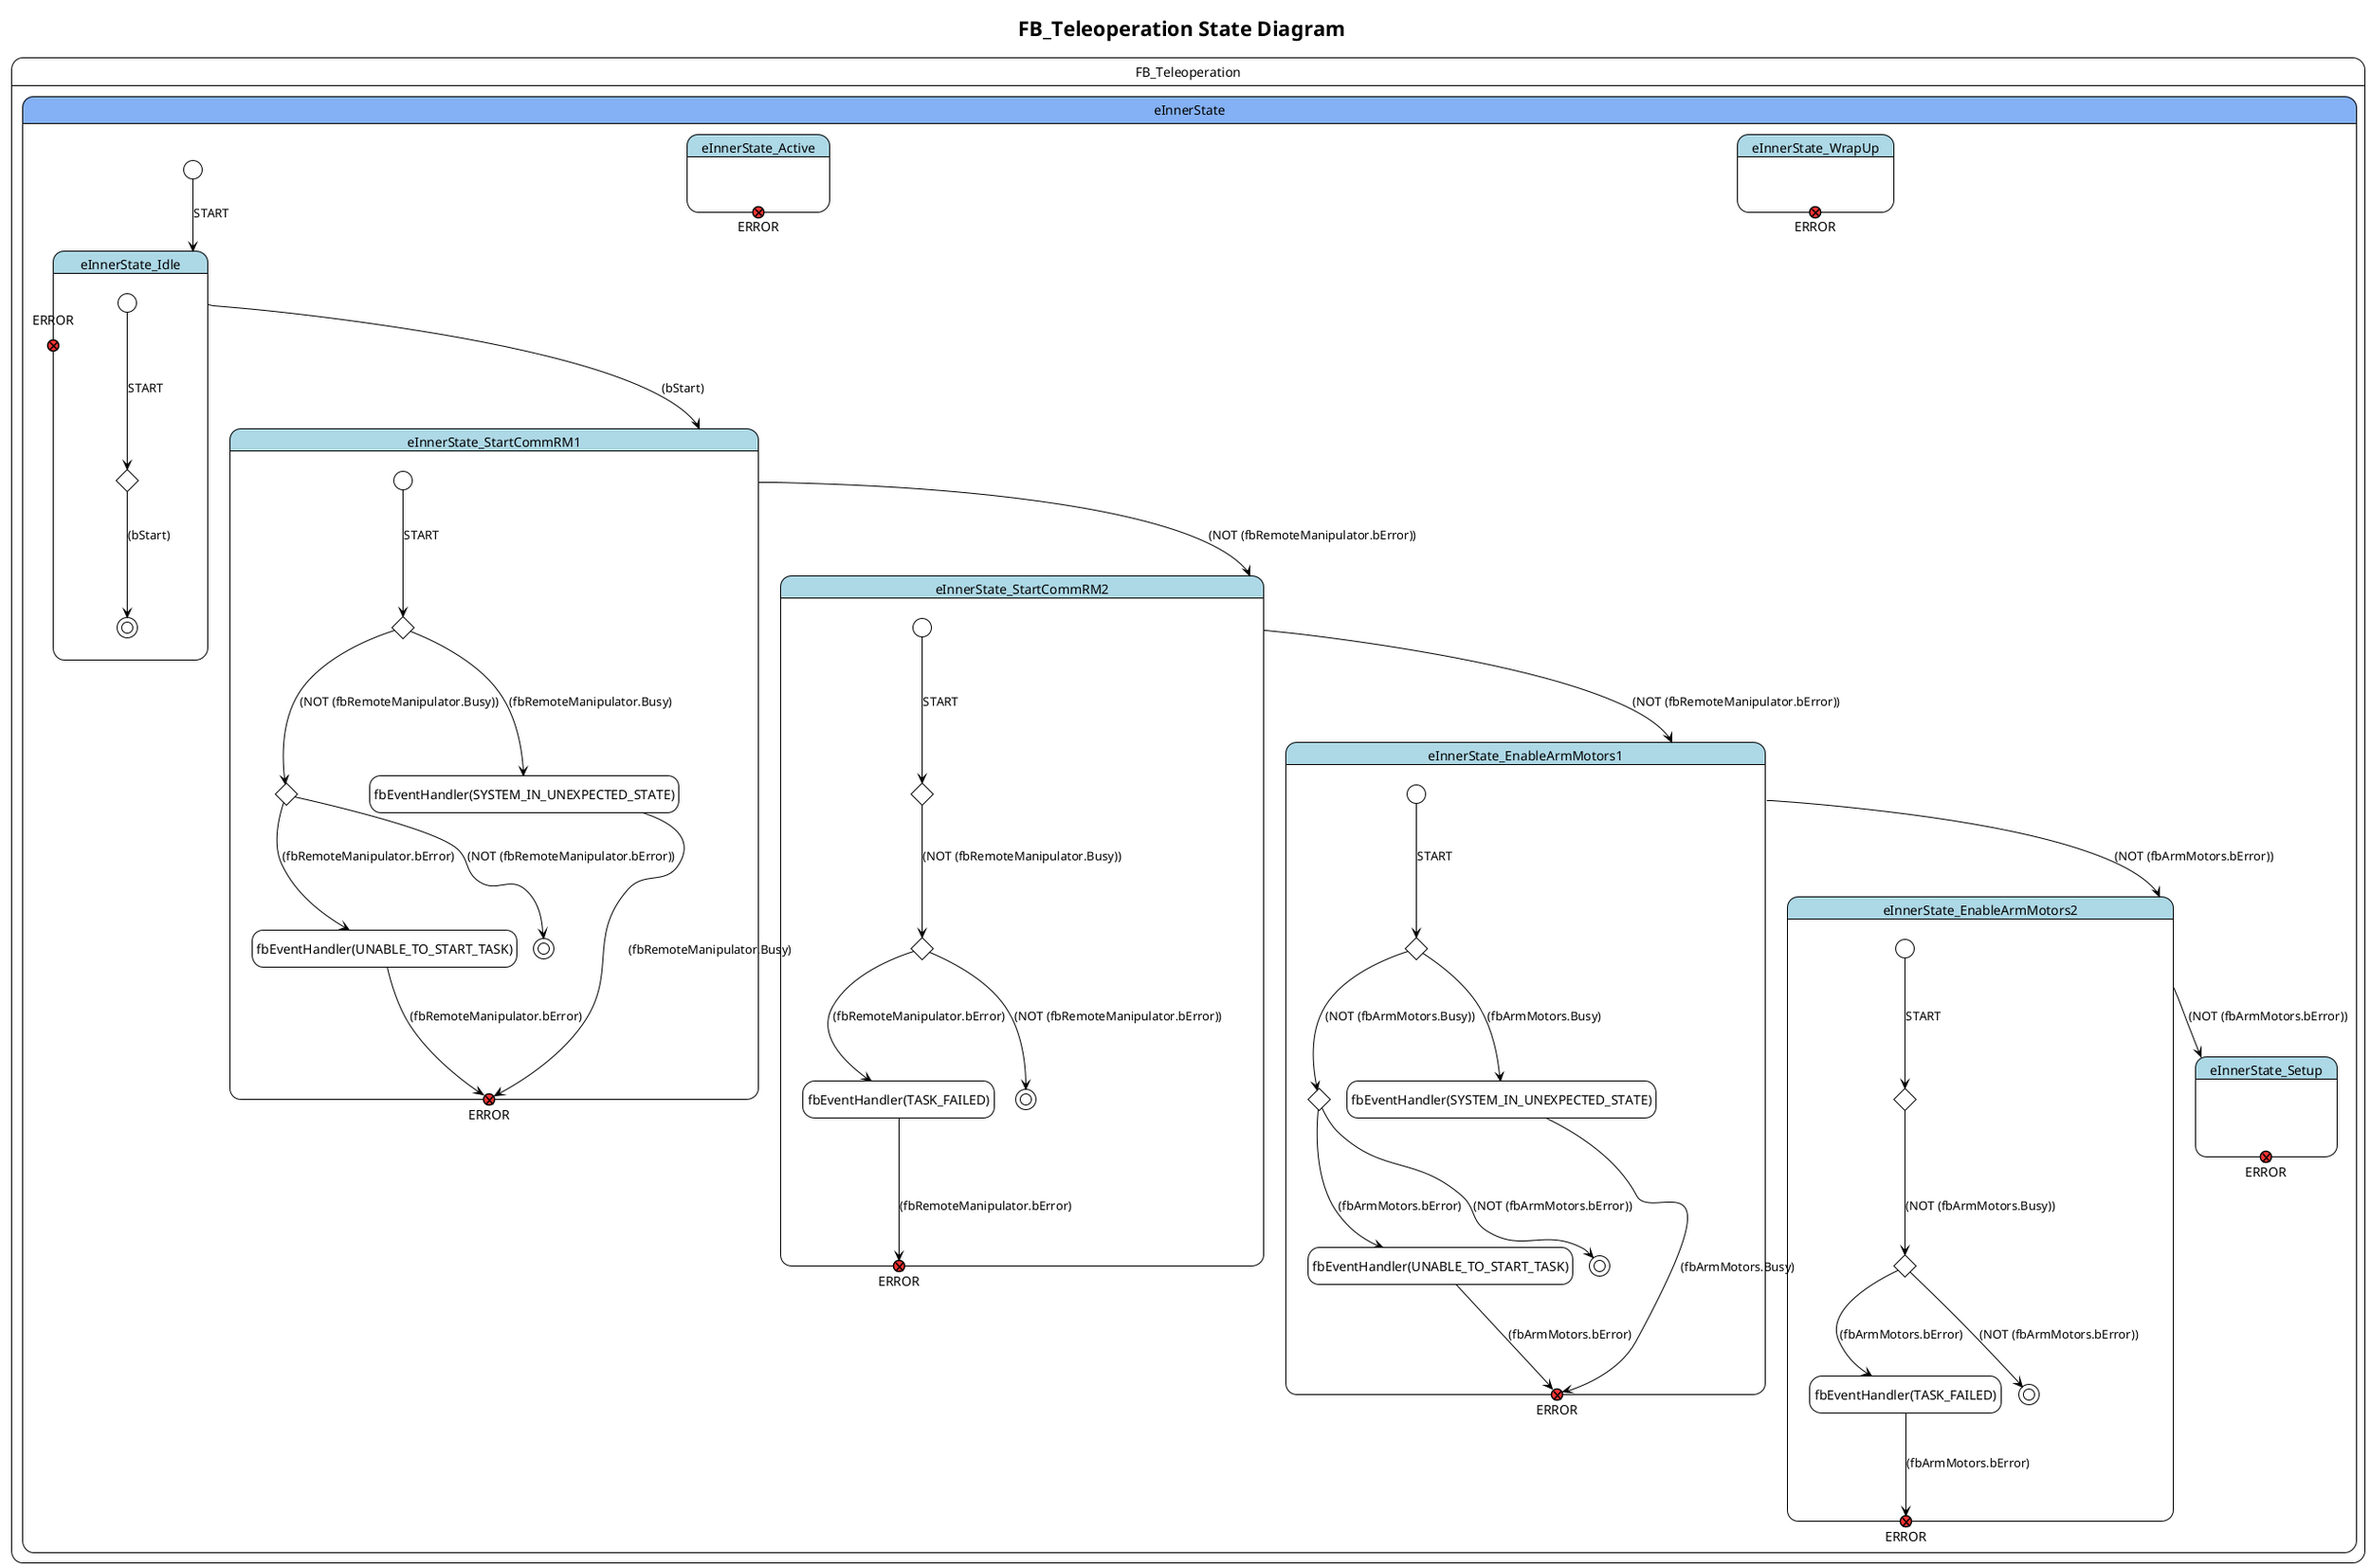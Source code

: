 @startuml State Diagram

!theme plain
'skin rose
'left to right direction
hide empty description
'!theme reddress-lightgreen
title FB_Teleoperation State Diagram



state FB_Teleoperation{

state eInnerState #84b1f5 {
	[*] --> eInnerState_Idle : START
	state eInnerState_Idle #lightblue {
state "ERROR" as eInnerState_Idle_ERROR <<exitPoint>> #ff3333
	state eInnerState_Idle_Node_0 <<choice>>
	[*] ---> eInnerState_Idle_Node_0 : START
	eInnerState_Idle_Node_0 ---> [*] : (bStart)
	}
	state eInnerState_StartCommRM1 #lightblue {
state "ERROR" as eInnerState_StartCommRM1_ERROR <<exitPoint>> #ff3333
	state eInnerState_StartCommRM1_Node_0 <<choice>>
	[*] ---> eInnerState_StartCommRM1_Node_0 : START
	state "fbEventHandler(SYSTEM_IN_UNEXPECTED_STATE)" as eInnerState_StartCommRM1_Node_1 
		state eInnerState_StartCommRM1_Node_2 <<choice>>
		state "fbEventHandler(UNABLE_TO_START_TASK)" as eInnerState_StartCommRM1_Node_3 
	eInnerState_StartCommRM1_Node_2 ---> [*] : (NOT (fbRemoteManipulator.bError))
	}
	state eInnerState_StartCommRM2 #lightblue {
state "ERROR" as eInnerState_StartCommRM2_ERROR <<exitPoint>> #ff3333
	state eInnerState_StartCommRM2_Node_0 <<choice>>
	[*] ---> eInnerState_StartCommRM2_Node_0 : START
		state eInnerState_StartCommRM2_Node_1 <<choice>>
		state "fbEventHandler(TASK_FAILED)" as eInnerState_StartCommRM2_Node_2 
	eInnerState_StartCommRM2_Node_1 ---> [*] : (NOT (fbRemoteManipulator.bError))
	}
	state eInnerState_EnableArmMotors1 #lightblue {
state "ERROR" as eInnerState_EnableArmMotors1_ERROR <<exitPoint>> #ff3333
	state eInnerState_EnableArmMotors1_Node_0 <<choice>>
	[*] ---> eInnerState_EnableArmMotors1_Node_0 : START
	state "fbEventHandler(SYSTEM_IN_UNEXPECTED_STATE)" as eInnerState_EnableArmMotors1_Node_1 
		state eInnerState_EnableArmMotors1_Node_2 <<choice>>
		state "fbEventHandler(UNABLE_TO_START_TASK)" as eInnerState_EnableArmMotors1_Node_3 
	eInnerState_EnableArmMotors1_Node_2 ---> [*] : (NOT (fbArmMotors.bError))
	}
	state eInnerState_EnableArmMotors2 #lightblue {
state "ERROR" as eInnerState_EnableArmMotors2_ERROR <<exitPoint>> #ff3333
	state eInnerState_EnableArmMotors2_Node_0 <<choice>>
	[*] ---> eInnerState_EnableArmMotors2_Node_0 : START
		state eInnerState_EnableArmMotors2_Node_1 <<choice>>
		state "fbEventHandler(TASK_FAILED)" as eInnerState_EnableArmMotors2_Node_2 
	eInnerState_EnableArmMotors2_Node_1 ---> [*] : (NOT (fbArmMotors.bError))
	}
	state eInnerState_Setup #lightblue {
state "ERROR" as eInnerState_Setup_ERROR <<exitPoint>> #ff3333
	}
	state eInnerState_Active #lightblue {
state "ERROR" as eInnerState_Active_ERROR <<exitPoint>> #ff3333
	}
	state eInnerState_WrapUp #lightblue {
state "ERROR" as eInnerState_WrapUp_ERROR <<exitPoint>> #ff3333
	}
	}
	eInnerState_Idle ---> eInnerState_StartCommRM1 : (bStart)
	eInnerState_StartCommRM1_Node_0 ---> eInnerState_StartCommRM1_Node_1 : (fbRemoteManipulator.Busy)
	eInnerState_StartCommRM1_Node_1 ---> eInnerState_StartCommRM1_ERROR : (fbRemoteManipulator.Busy)
	eInnerState_StartCommRM1_Node_0 ---> eInnerState_StartCommRM1_Node_2 : (NOT (fbRemoteManipulator.Busy))
	eInnerState_StartCommRM1_Node_2 ---> eInnerState_StartCommRM1_Node_3 : (fbRemoteManipulator.bError)
	eInnerState_StartCommRM1_Node_3 ---> eInnerState_StartCommRM1_ERROR : (fbRemoteManipulator.bError)
	eInnerState_StartCommRM1 ---> eInnerState_StartCommRM2 : (NOT (fbRemoteManipulator.bError))
	eInnerState_StartCommRM2_Node_0 ---> eInnerState_StartCommRM2_Node_1 : (NOT (fbRemoteManipulator.Busy))
	eInnerState_StartCommRM2_Node_1 ---> eInnerState_StartCommRM2_Node_2 : (fbRemoteManipulator.bError)
	eInnerState_StartCommRM2_Node_2 ---> eInnerState_StartCommRM2_ERROR : (fbRemoteManipulator.bError)
	eInnerState_StartCommRM2 ---> eInnerState_EnableArmMotors1 : (NOT (fbRemoteManipulator.bError))
	eInnerState_EnableArmMotors1_Node_0 ---> eInnerState_EnableArmMotors1_Node_1 : (fbArmMotors.Busy)
	eInnerState_EnableArmMotors1_Node_1 ---> eInnerState_EnableArmMotors1_ERROR : (fbArmMotors.Busy)
	eInnerState_EnableArmMotors1_Node_0 ---> eInnerState_EnableArmMotors1_Node_2 : (NOT (fbArmMotors.Busy))
	eInnerState_EnableArmMotors1_Node_2 ---> eInnerState_EnableArmMotors1_Node_3 : (fbArmMotors.bError)
	eInnerState_EnableArmMotors1_Node_3 ---> eInnerState_EnableArmMotors1_ERROR : (fbArmMotors.bError)
	eInnerState_EnableArmMotors1 ---> eInnerState_EnableArmMotors2 : (NOT (fbArmMotors.bError))
	eInnerState_EnableArmMotors2_Node_0 ---> eInnerState_EnableArmMotors2_Node_1 : (NOT (fbArmMotors.Busy))
	eInnerState_EnableArmMotors2_Node_1 ---> eInnerState_EnableArmMotors2_Node_2 : (fbArmMotors.bError)
	eInnerState_EnableArmMotors2_Node_2 ---> eInnerState_EnableArmMotors2_ERROR : (fbArmMotors.bError)
	eInnerState_EnableArmMotors2 ---> eInnerState_Setup : (NOT (fbArmMotors.bError))


}

@enduml
